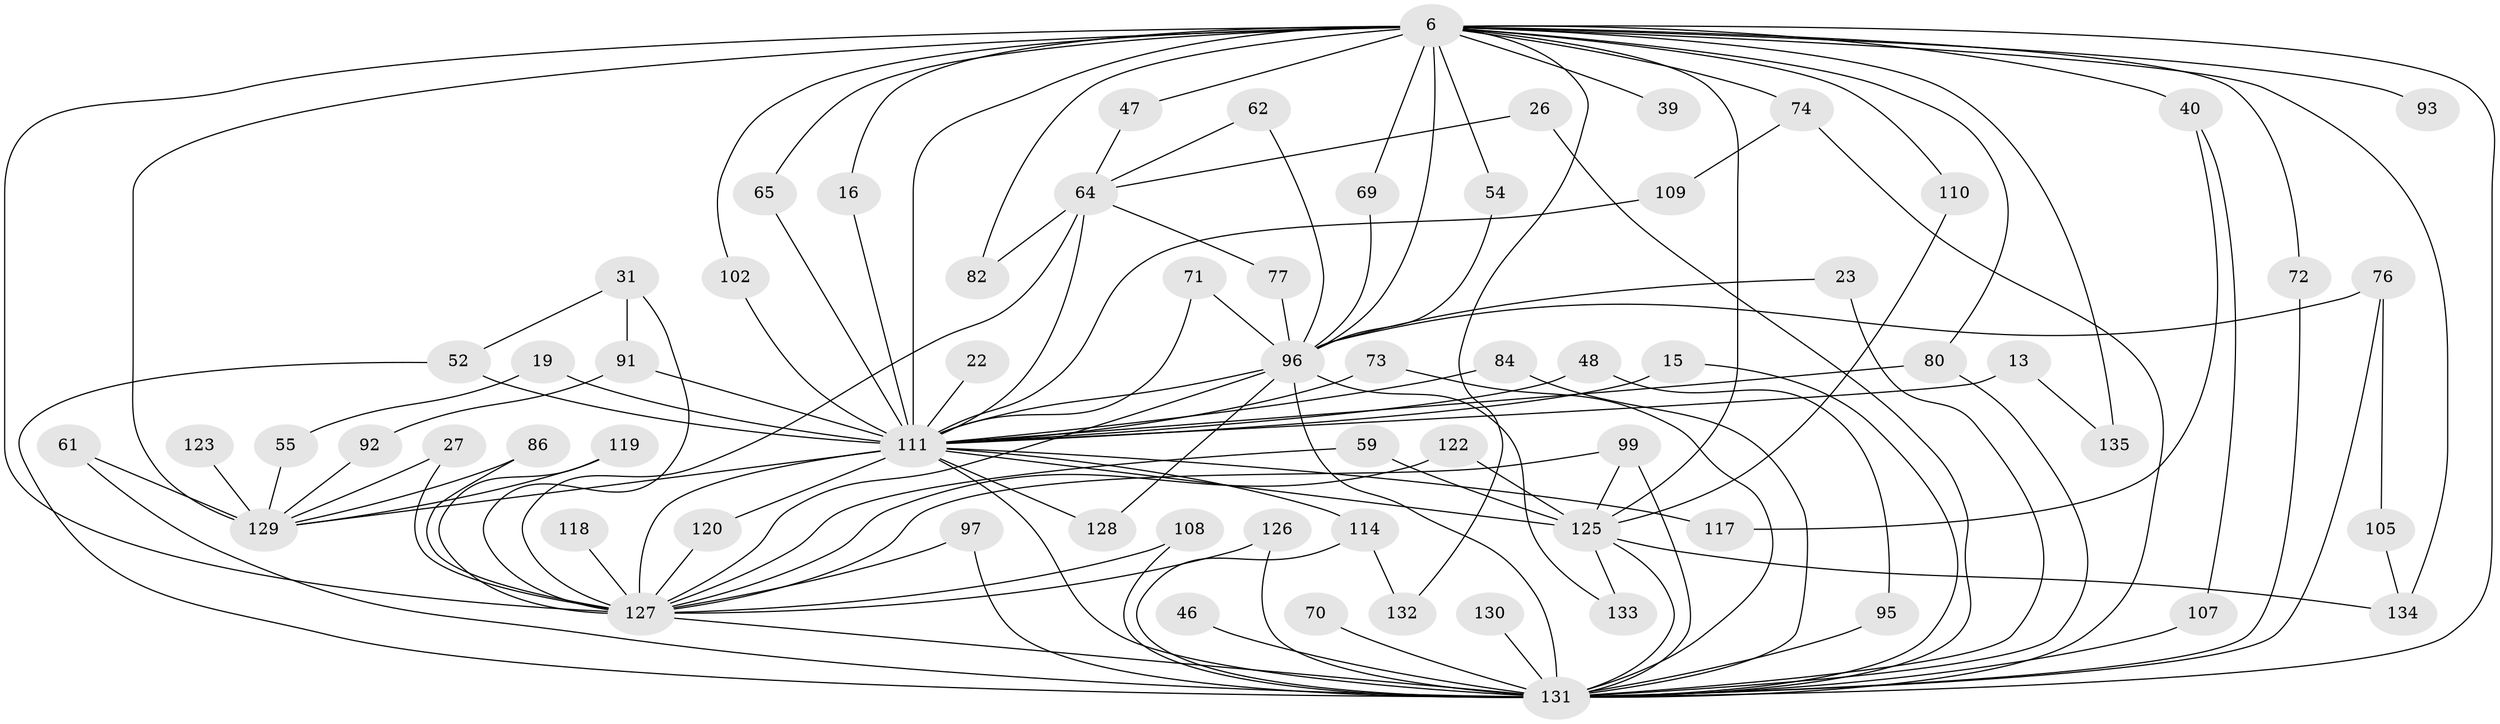 // original degree distribution, {29: 0.007407407407407408, 30: 0.007407407407407408, 36: 0.007407407407407408, 22: 0.022222222222222223, 23: 0.007407407407407408, 18: 0.007407407407407408, 28: 0.007407407407407408, 12: 0.007407407407407408, 8: 0.007407407407407408, 4: 0.08888888888888889, 3: 0.22962962962962963, 2: 0.5333333333333333, 9: 0.014814814814814815, 5: 0.044444444444444446, 7: 0.007407407407407408}
// Generated by graph-tools (version 1.1) at 2025/45/03/09/25 04:45:17]
// undirected, 67 vertices, 125 edges
graph export_dot {
graph [start="1"]
  node [color=gray90,style=filled];
  6 [super="+5"];
  13;
  15;
  16;
  19;
  22;
  23;
  26;
  27;
  31;
  39;
  40 [super="+30"];
  46;
  47;
  48;
  52 [super="+18"];
  54;
  55;
  59;
  61;
  62;
  64 [super="+11+14"];
  65;
  69;
  70;
  71;
  72;
  73;
  74 [super="+45"];
  76 [super="+51"];
  77;
  80 [super="+68"];
  82;
  84;
  86;
  91 [super="+41+44+78"];
  92;
  93;
  95;
  96 [super="+60+42+89+10"];
  97 [super="+90"];
  99 [super="+36"];
  102;
  105;
  107;
  108;
  109;
  110 [super="+101"];
  111 [super="+83+88+3"];
  114 [super="+103"];
  117;
  118;
  119;
  120;
  122;
  123;
  125 [super="+121+112"];
  126;
  127 [super="+113+124"];
  128;
  129 [super="+116+24+38+98+104+17"];
  130;
  131 [super="+63+9+66"];
  132;
  133;
  134 [super="+37"];
  135;
  6 -- 39 [weight=2];
  6 -- 40 [weight=3];
  6 -- 69;
  6 -- 72;
  6 -- 82;
  6 -- 102;
  6 -- 132;
  6 -- 134 [weight=2];
  6 -- 135;
  6 -- 65;
  6 -- 74 [weight=2];
  6 -- 16;
  6 -- 93;
  6 -- 47;
  6 -- 54;
  6 -- 96 [weight=8];
  6 -- 131 [weight=9];
  6 -- 129 [weight=4];
  6 -- 127 [weight=7];
  6 -- 111 [weight=6];
  6 -- 125 [weight=3];
  6 -- 80;
  6 -- 110 [weight=2];
  13 -- 135;
  13 -- 111 [weight=2];
  15 -- 131;
  15 -- 111;
  16 -- 111;
  19 -- 55;
  19 -- 111 [weight=2];
  22 -- 111 [weight=2];
  23 -- 96;
  23 -- 131;
  26 -- 64;
  26 -- 131;
  27 -- 129;
  27 -- 127;
  31 -- 52;
  31 -- 91;
  31 -- 127;
  40 -- 107;
  40 -- 117;
  46 -- 131 [weight=2];
  47 -- 64;
  48 -- 95;
  48 -- 111 [weight=2];
  52 -- 131;
  52 -- 111 [weight=2];
  54 -- 96;
  55 -- 129;
  59 -- 125;
  59 -- 127;
  61 -- 131 [weight=2];
  61 -- 129;
  62 -- 64;
  62 -- 96;
  64 -- 77;
  64 -- 82;
  64 -- 111;
  64 -- 127 [weight=3];
  65 -- 111;
  69 -- 96;
  70 -- 131 [weight=2];
  71 -- 96;
  71 -- 111;
  72 -- 131;
  73 -- 131;
  73 -- 111;
  74 -- 109;
  74 -- 131;
  76 -- 105;
  76 -- 96 [weight=2];
  76 -- 131 [weight=2];
  77 -- 96;
  80 -- 131 [weight=2];
  80 -- 111 [weight=2];
  84 -- 131;
  84 -- 111;
  86 -- 129;
  86 -- 127;
  91 -- 111 [weight=5];
  91 -- 92;
  92 -- 129;
  95 -- 131;
  96 -- 133;
  96 -- 128;
  96 -- 131 [weight=5];
  96 -- 111 [weight=7];
  96 -- 127 [weight=5];
  97 -- 131 [weight=2];
  97 -- 127 [weight=2];
  99 -- 131;
  99 -- 125;
  99 -- 127;
  102 -- 111;
  105 -- 134;
  107 -- 131;
  108 -- 131;
  108 -- 127;
  109 -- 111;
  110 -- 125 [weight=2];
  111 -- 125 [weight=4];
  111 -- 129 [weight=6];
  111 -- 131 [weight=8];
  111 -- 128;
  111 -- 114 [weight=2];
  111 -- 117;
  111 -- 120;
  111 -- 127 [weight=5];
  114 -- 132;
  114 -- 131;
  118 -- 127;
  119 -- 129;
  119 -- 127;
  120 -- 127;
  122 -- 125;
  122 -- 127;
  123 -- 129;
  125 -- 131 [weight=2];
  125 -- 133;
  125 -- 134;
  126 -- 131;
  126 -- 127;
  127 -- 131 [weight=3];
  130 -- 131 [weight=2];
}
